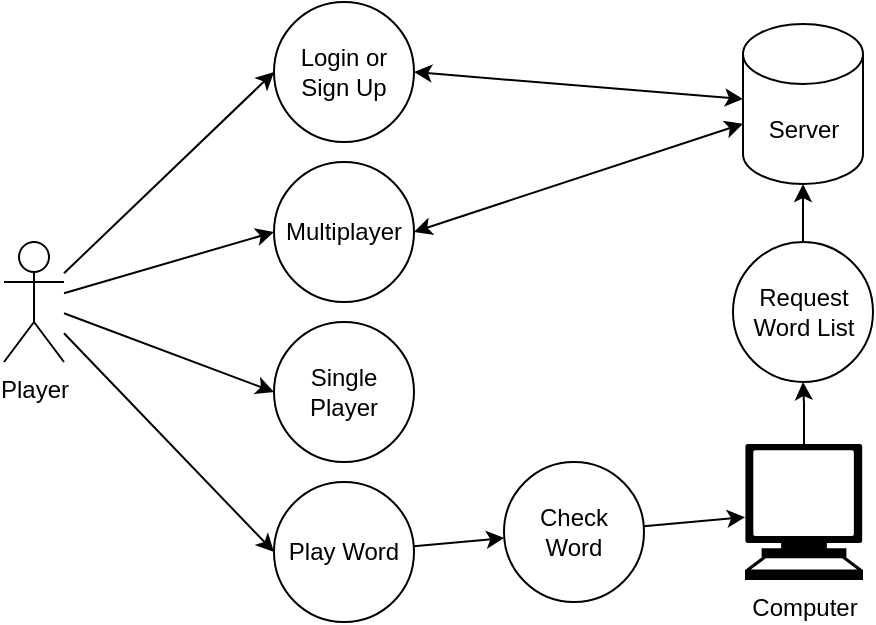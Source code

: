 <mxfile version="21.7.2" type="device">
  <diagram name="Page-1" id="CohAaRQFnzdv2M4OkJoU">
    <mxGraphModel dx="724" dy="461" grid="1" gridSize="10" guides="1" tooltips="1" connect="1" arrows="1" fold="1" page="1" pageScale="1" pageWidth="850" pageHeight="1100" math="0" shadow="0">
      <root>
        <mxCell id="0" />
        <mxCell id="1" parent="0" />
        <mxCell id="iQFDpgVbmzxGJE-ieDAw-9" style="rounded=0;orthogonalLoop=1;jettySize=auto;html=1;entryX=0;entryY=0.5;entryDx=0;entryDy=0;" edge="1" parent="1" source="iQFDpgVbmzxGJE-ieDAw-1" target="iQFDpgVbmzxGJE-ieDAw-5">
          <mxGeometry relative="1" as="geometry" />
        </mxCell>
        <mxCell id="iQFDpgVbmzxGJE-ieDAw-10" style="rounded=0;orthogonalLoop=1;jettySize=auto;html=1;entryX=0;entryY=0.5;entryDx=0;entryDy=0;" edge="1" parent="1" source="iQFDpgVbmzxGJE-ieDAw-1" target="iQFDpgVbmzxGJE-ieDAw-6">
          <mxGeometry relative="1" as="geometry" />
        </mxCell>
        <mxCell id="iQFDpgVbmzxGJE-ieDAw-11" style="rounded=0;orthogonalLoop=1;jettySize=auto;html=1;entryX=0;entryY=0.5;entryDx=0;entryDy=0;" edge="1" parent="1" source="iQFDpgVbmzxGJE-ieDAw-1" target="iQFDpgVbmzxGJE-ieDAw-7">
          <mxGeometry relative="1" as="geometry" />
        </mxCell>
        <mxCell id="iQFDpgVbmzxGJE-ieDAw-12" style="rounded=0;orthogonalLoop=1;jettySize=auto;html=1;entryX=0;entryY=0.5;entryDx=0;entryDy=0;" edge="1" parent="1" source="iQFDpgVbmzxGJE-ieDAw-1" target="iQFDpgVbmzxGJE-ieDAw-8">
          <mxGeometry relative="1" as="geometry" />
        </mxCell>
        <mxCell id="iQFDpgVbmzxGJE-ieDAw-1" value="Player" style="shape=umlActor;verticalLabelPosition=bottom;verticalAlign=top;html=1;outlineConnect=0;" vertex="1" parent="1">
          <mxGeometry x="105" y="130" width="30" height="60" as="geometry" />
        </mxCell>
        <mxCell id="iQFDpgVbmzxGJE-ieDAw-5" value="Login or Sign Up" style="ellipse;whiteSpace=wrap;html=1;aspect=fixed;" vertex="1" parent="1">
          <mxGeometry x="240" y="10" width="70" height="70" as="geometry" />
        </mxCell>
        <mxCell id="iQFDpgVbmzxGJE-ieDAw-6" value="Single Player" style="ellipse;whiteSpace=wrap;html=1;aspect=fixed;" vertex="1" parent="1">
          <mxGeometry x="240" y="170" width="70" height="70" as="geometry" />
        </mxCell>
        <mxCell id="iQFDpgVbmzxGJE-ieDAw-7" value="Multiplayer" style="ellipse;whiteSpace=wrap;html=1;aspect=fixed;" vertex="1" parent="1">
          <mxGeometry x="240" y="90" width="70" height="70" as="geometry" />
        </mxCell>
        <mxCell id="iQFDpgVbmzxGJE-ieDAw-21" style="rounded=0;orthogonalLoop=1;jettySize=auto;html=1;" edge="1" parent="1" source="iQFDpgVbmzxGJE-ieDAw-8" target="iQFDpgVbmzxGJE-ieDAw-20">
          <mxGeometry relative="1" as="geometry" />
        </mxCell>
        <mxCell id="iQFDpgVbmzxGJE-ieDAw-8" value="Play Word" style="ellipse;whiteSpace=wrap;html=1;aspect=fixed;" vertex="1" parent="1">
          <mxGeometry x="240" y="250" width="70" height="70" as="geometry" />
        </mxCell>
        <mxCell id="iQFDpgVbmzxGJE-ieDAw-15" style="rounded=0;orthogonalLoop=1;jettySize=auto;html=1;entryX=1;entryY=0.5;entryDx=0;entryDy=0;startArrow=classic;startFill=1;" edge="1" parent="1" source="iQFDpgVbmzxGJE-ieDAw-13" target="iQFDpgVbmzxGJE-ieDAw-7">
          <mxGeometry relative="1" as="geometry" />
        </mxCell>
        <mxCell id="iQFDpgVbmzxGJE-ieDAw-16" style="rounded=0;orthogonalLoop=1;jettySize=auto;html=1;entryX=1;entryY=0.5;entryDx=0;entryDy=0;startArrow=classic;startFill=1;" edge="1" parent="1" source="iQFDpgVbmzxGJE-ieDAw-13" target="iQFDpgVbmzxGJE-ieDAw-5">
          <mxGeometry relative="1" as="geometry" />
        </mxCell>
        <mxCell id="iQFDpgVbmzxGJE-ieDAw-13" value="Server" style="shape=cylinder3;whiteSpace=wrap;html=1;boundedLbl=1;backgroundOutline=1;size=15;" vertex="1" parent="1">
          <mxGeometry x="474.5" y="21" width="60" height="80" as="geometry" />
        </mxCell>
        <mxCell id="iQFDpgVbmzxGJE-ieDAw-23" style="edgeStyle=orthogonalEdgeStyle;rounded=0;orthogonalLoop=1;jettySize=auto;html=1;entryX=0.5;entryY=1;entryDx=0;entryDy=0;" edge="1" parent="1" source="iQFDpgVbmzxGJE-ieDAw-18" target="iQFDpgVbmzxGJE-ieDAw-19">
          <mxGeometry relative="1" as="geometry" />
        </mxCell>
        <mxCell id="iQFDpgVbmzxGJE-ieDAw-18" value="Computer" style="shape=mxgraph.signs.tech.computer;html=1;pointerEvents=1;fillColor=#000000;strokeColor=none;verticalLabelPosition=bottom;verticalAlign=top;align=center;sketch=0;" vertex="1" parent="1">
          <mxGeometry x="475.5" y="231" width="59" height="68" as="geometry" />
        </mxCell>
        <mxCell id="iQFDpgVbmzxGJE-ieDAw-24" style="edgeStyle=orthogonalEdgeStyle;rounded=0;orthogonalLoop=1;jettySize=auto;html=1;" edge="1" parent="1" source="iQFDpgVbmzxGJE-ieDAw-19" target="iQFDpgVbmzxGJE-ieDAw-13">
          <mxGeometry relative="1" as="geometry" />
        </mxCell>
        <mxCell id="iQFDpgVbmzxGJE-ieDAw-19" value="Request Word List" style="ellipse;whiteSpace=wrap;html=1;aspect=fixed;" vertex="1" parent="1">
          <mxGeometry x="469.5" y="130" width="70" height="70" as="geometry" />
        </mxCell>
        <mxCell id="iQFDpgVbmzxGJE-ieDAw-22" style="rounded=0;orthogonalLoop=1;jettySize=auto;html=1;" edge="1" parent="1" source="iQFDpgVbmzxGJE-ieDAw-20" target="iQFDpgVbmzxGJE-ieDAw-18">
          <mxGeometry relative="1" as="geometry" />
        </mxCell>
        <mxCell id="iQFDpgVbmzxGJE-ieDAw-20" value="Check&lt;br&gt;Word" style="ellipse;whiteSpace=wrap;html=1;aspect=fixed;" vertex="1" parent="1">
          <mxGeometry x="355" y="240" width="70" height="70" as="geometry" />
        </mxCell>
      </root>
    </mxGraphModel>
  </diagram>
</mxfile>
